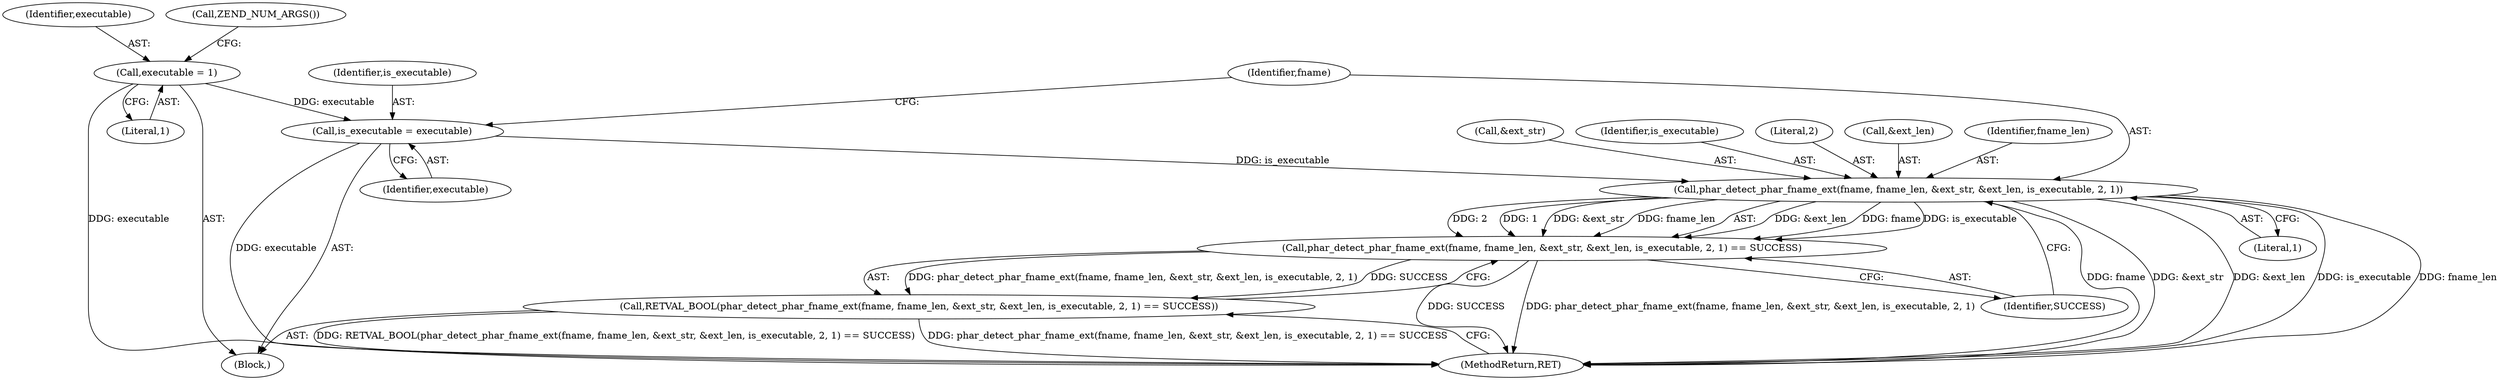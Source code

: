 digraph "0_php_1e9b175204e3286d64dfd6c9f09151c31b5e099a_2@pointer" {
"1000132" [label="(Call,phar_detect_phar_fname_ext(fname, fname_len, &ext_str, &ext_len, is_executable, 2, 1))"];
"1000127" [label="(Call,is_executable = executable)"];
"1000110" [label="(Call,executable = 1)"];
"1000131" [label="(Call,phar_detect_phar_fname_ext(fname, fname_len, &ext_str, &ext_len, is_executable, 2, 1) == SUCCESS)"];
"1000130" [label="(Call,RETVAL_BOOL(phar_detect_phar_fname_ext(fname, fname_len, &ext_str, &ext_len, is_executable, 2, 1) == SUCCESS))"];
"1000134" [label="(Identifier,fname_len)"];
"1000135" [label="(Call,&ext_str)"];
"1000131" [label="(Call,phar_detect_phar_fname_ext(fname, fname_len, &ext_str, &ext_len, is_executable, 2, 1) == SUCCESS)"];
"1000130" [label="(Call,RETVAL_BOOL(phar_detect_phar_fname_ext(fname, fname_len, &ext_str, &ext_len, is_executable, 2, 1) == SUCCESS))"];
"1000133" [label="(Identifier,fname)"];
"1000139" [label="(Identifier,is_executable)"];
"1000103" [label="(Block,)"];
"1000129" [label="(Identifier,executable)"];
"1000128" [label="(Identifier,is_executable)"];
"1000110" [label="(Call,executable = 1)"];
"1000111" [label="(Identifier,executable)"];
"1000116" [label="(Call,ZEND_NUM_ARGS())"];
"1000140" [label="(Literal,2)"];
"1000137" [label="(Call,&ext_len)"];
"1000141" [label="(Literal,1)"];
"1000143" [label="(MethodReturn,RET)"];
"1000142" [label="(Identifier,SUCCESS)"];
"1000112" [label="(Literal,1)"];
"1000127" [label="(Call,is_executable = executable)"];
"1000132" [label="(Call,phar_detect_phar_fname_ext(fname, fname_len, &ext_str, &ext_len, is_executable, 2, 1))"];
"1000132" -> "1000131"  [label="AST: "];
"1000132" -> "1000141"  [label="CFG: "];
"1000133" -> "1000132"  [label="AST: "];
"1000134" -> "1000132"  [label="AST: "];
"1000135" -> "1000132"  [label="AST: "];
"1000137" -> "1000132"  [label="AST: "];
"1000139" -> "1000132"  [label="AST: "];
"1000140" -> "1000132"  [label="AST: "];
"1000141" -> "1000132"  [label="AST: "];
"1000142" -> "1000132"  [label="CFG: "];
"1000132" -> "1000143"  [label="DDG: &ext_len"];
"1000132" -> "1000143"  [label="DDG: is_executable"];
"1000132" -> "1000143"  [label="DDG: fname_len"];
"1000132" -> "1000143"  [label="DDG: fname"];
"1000132" -> "1000143"  [label="DDG: &ext_str"];
"1000132" -> "1000131"  [label="DDG: &ext_len"];
"1000132" -> "1000131"  [label="DDG: fname"];
"1000132" -> "1000131"  [label="DDG: is_executable"];
"1000132" -> "1000131"  [label="DDG: 2"];
"1000132" -> "1000131"  [label="DDG: 1"];
"1000132" -> "1000131"  [label="DDG: &ext_str"];
"1000132" -> "1000131"  [label="DDG: fname_len"];
"1000127" -> "1000132"  [label="DDG: is_executable"];
"1000127" -> "1000103"  [label="AST: "];
"1000127" -> "1000129"  [label="CFG: "];
"1000128" -> "1000127"  [label="AST: "];
"1000129" -> "1000127"  [label="AST: "];
"1000133" -> "1000127"  [label="CFG: "];
"1000127" -> "1000143"  [label="DDG: executable"];
"1000110" -> "1000127"  [label="DDG: executable"];
"1000110" -> "1000103"  [label="AST: "];
"1000110" -> "1000112"  [label="CFG: "];
"1000111" -> "1000110"  [label="AST: "];
"1000112" -> "1000110"  [label="AST: "];
"1000116" -> "1000110"  [label="CFG: "];
"1000110" -> "1000143"  [label="DDG: executable"];
"1000131" -> "1000130"  [label="AST: "];
"1000131" -> "1000142"  [label="CFG: "];
"1000142" -> "1000131"  [label="AST: "];
"1000130" -> "1000131"  [label="CFG: "];
"1000131" -> "1000143"  [label="DDG: SUCCESS"];
"1000131" -> "1000143"  [label="DDG: phar_detect_phar_fname_ext(fname, fname_len, &ext_str, &ext_len, is_executable, 2, 1)"];
"1000131" -> "1000130"  [label="DDG: phar_detect_phar_fname_ext(fname, fname_len, &ext_str, &ext_len, is_executable, 2, 1)"];
"1000131" -> "1000130"  [label="DDG: SUCCESS"];
"1000130" -> "1000103"  [label="AST: "];
"1000143" -> "1000130"  [label="CFG: "];
"1000130" -> "1000143"  [label="DDG: RETVAL_BOOL(phar_detect_phar_fname_ext(fname, fname_len, &ext_str, &ext_len, is_executable, 2, 1) == SUCCESS)"];
"1000130" -> "1000143"  [label="DDG: phar_detect_phar_fname_ext(fname, fname_len, &ext_str, &ext_len, is_executable, 2, 1) == SUCCESS"];
}
